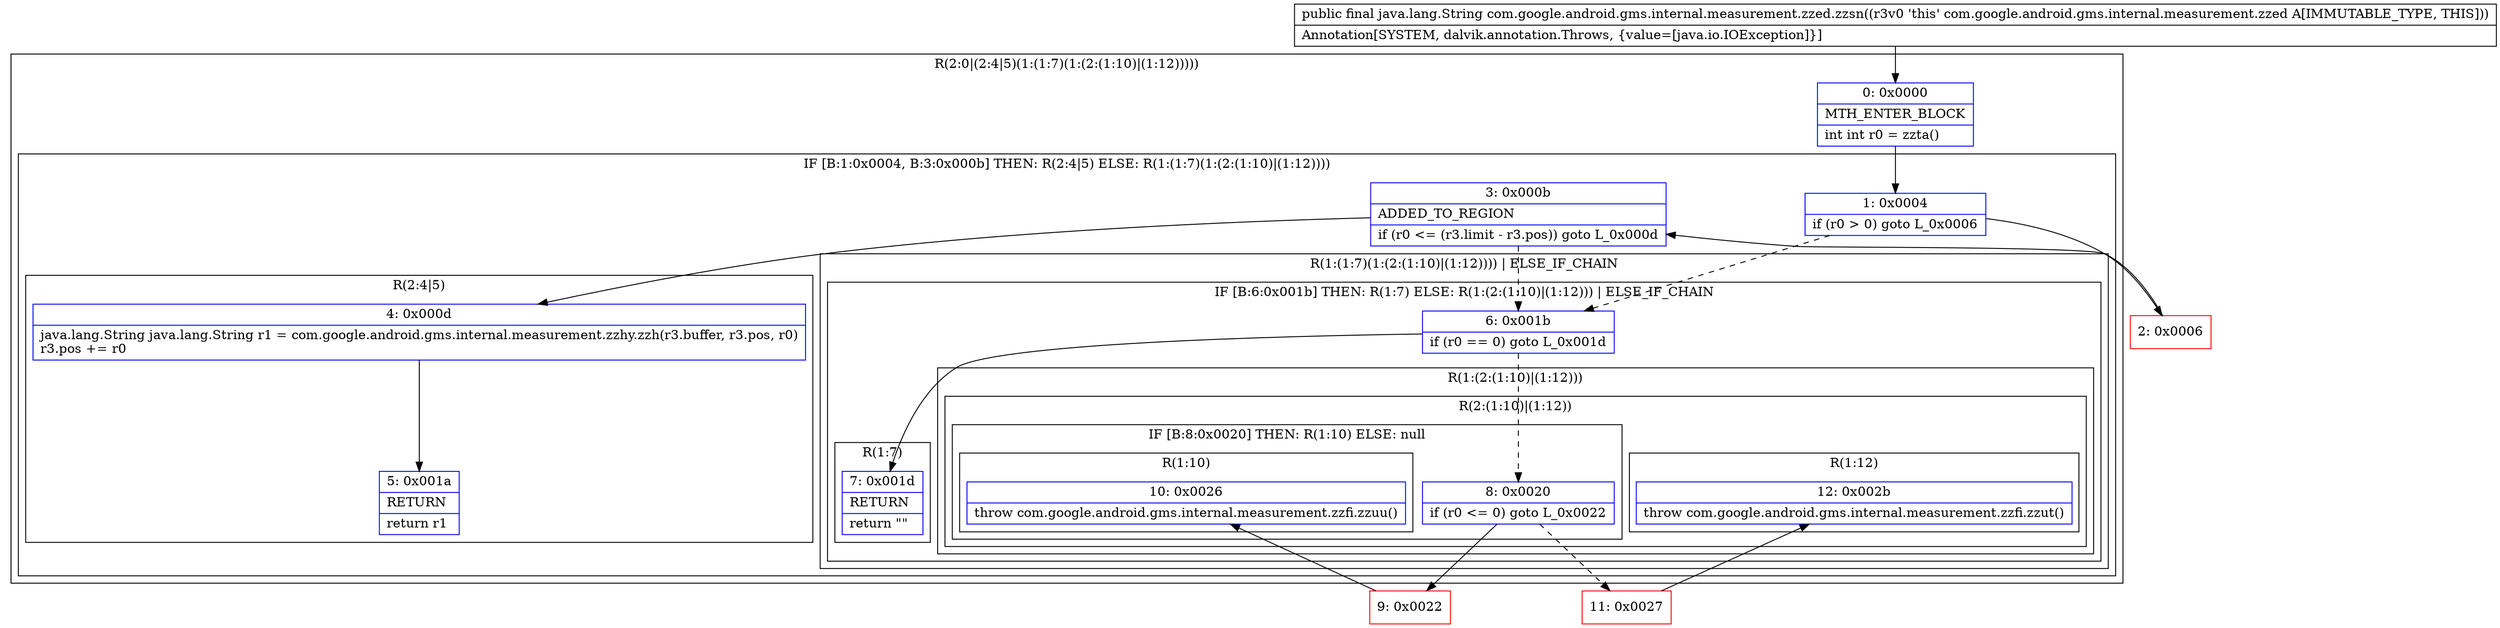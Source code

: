 digraph "CFG forcom.google.android.gms.internal.measurement.zzed.zzsn()Ljava\/lang\/String;" {
subgraph cluster_Region_387933548 {
label = "R(2:0|(2:4|5)(1:(1:7)(1:(2:(1:10)|(1:12)))))";
node [shape=record,color=blue];
Node_0 [shape=record,label="{0\:\ 0x0000|MTH_ENTER_BLOCK\l|int int r0 = zzta()\l}"];
subgraph cluster_IfRegion_237055343 {
label = "IF [B:1:0x0004, B:3:0x000b] THEN: R(2:4|5) ELSE: R(1:(1:7)(1:(2:(1:10)|(1:12))))";
node [shape=record,color=blue];
Node_1 [shape=record,label="{1\:\ 0x0004|if (r0 \> 0) goto L_0x0006\l}"];
Node_3 [shape=record,label="{3\:\ 0x000b|ADDED_TO_REGION\l|if (r0 \<= (r3.limit \- r3.pos)) goto L_0x000d\l}"];
subgraph cluster_Region_278967667 {
label = "R(2:4|5)";
node [shape=record,color=blue];
Node_4 [shape=record,label="{4\:\ 0x000d|java.lang.String java.lang.String r1 = com.google.android.gms.internal.measurement.zzhy.zzh(r3.buffer, r3.pos, r0)\lr3.pos += r0\l}"];
Node_5 [shape=record,label="{5\:\ 0x001a|RETURN\l|return r1\l}"];
}
subgraph cluster_Region_2122955537 {
label = "R(1:(1:7)(1:(2:(1:10)|(1:12)))) | ELSE_IF_CHAIN\l";
node [shape=record,color=blue];
subgraph cluster_IfRegion_264248585 {
label = "IF [B:6:0x001b] THEN: R(1:7) ELSE: R(1:(2:(1:10)|(1:12))) | ELSE_IF_CHAIN\l";
node [shape=record,color=blue];
Node_6 [shape=record,label="{6\:\ 0x001b|if (r0 == 0) goto L_0x001d\l}"];
subgraph cluster_Region_1906534751 {
label = "R(1:7)";
node [shape=record,color=blue];
Node_7 [shape=record,label="{7\:\ 0x001d|RETURN\l|return \"\"\l}"];
}
subgraph cluster_Region_85327737 {
label = "R(1:(2:(1:10)|(1:12)))";
node [shape=record,color=blue];
subgraph cluster_Region_1572082703 {
label = "R(2:(1:10)|(1:12))";
node [shape=record,color=blue];
subgraph cluster_IfRegion_1670921624 {
label = "IF [B:8:0x0020] THEN: R(1:10) ELSE: null";
node [shape=record,color=blue];
Node_8 [shape=record,label="{8\:\ 0x0020|if (r0 \<= 0) goto L_0x0022\l}"];
subgraph cluster_Region_1859550619 {
label = "R(1:10)";
node [shape=record,color=blue];
Node_10 [shape=record,label="{10\:\ 0x0026|throw com.google.android.gms.internal.measurement.zzfi.zzuu()\l}"];
}
}
subgraph cluster_Region_72681615 {
label = "R(1:12)";
node [shape=record,color=blue];
Node_12 [shape=record,label="{12\:\ 0x002b|throw com.google.android.gms.internal.measurement.zzfi.zzut()\l}"];
}
}
}
}
}
}
}
Node_2 [shape=record,color=red,label="{2\:\ 0x0006}"];
Node_9 [shape=record,color=red,label="{9\:\ 0x0022}"];
Node_11 [shape=record,color=red,label="{11\:\ 0x0027}"];
MethodNode[shape=record,label="{public final java.lang.String com.google.android.gms.internal.measurement.zzed.zzsn((r3v0 'this' com.google.android.gms.internal.measurement.zzed A[IMMUTABLE_TYPE, THIS]))  | Annotation[SYSTEM, dalvik.annotation.Throws, \{value=[java.io.IOException]\}]\l}"];
MethodNode -> Node_0;
Node_0 -> Node_1;
Node_1 -> Node_2;
Node_1 -> Node_6[style=dashed];
Node_3 -> Node_4;
Node_3 -> Node_6[style=dashed];
Node_4 -> Node_5;
Node_6 -> Node_7;
Node_6 -> Node_8[style=dashed];
Node_8 -> Node_9;
Node_8 -> Node_11[style=dashed];
Node_2 -> Node_3;
Node_9 -> Node_10;
Node_11 -> Node_12;
}

